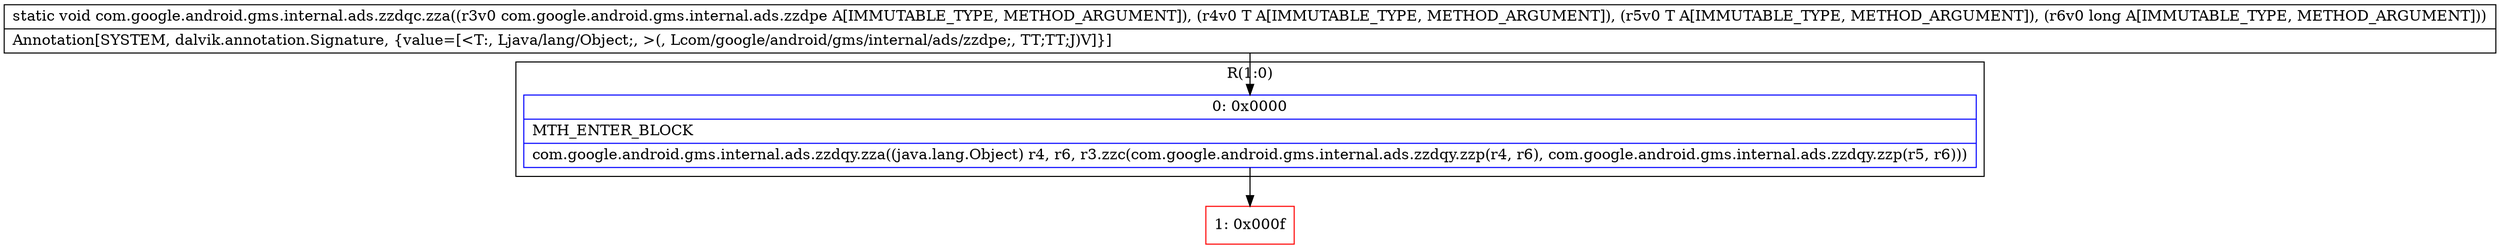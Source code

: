 digraph "CFG forcom.google.android.gms.internal.ads.zzdqc.zza(Lcom\/google\/android\/gms\/internal\/ads\/zzdpe;Ljava\/lang\/Object;Ljava\/lang\/Object;J)V" {
subgraph cluster_Region_1130686885 {
label = "R(1:0)";
node [shape=record,color=blue];
Node_0 [shape=record,label="{0\:\ 0x0000|MTH_ENTER_BLOCK\l|com.google.android.gms.internal.ads.zzdqy.zza((java.lang.Object) r4, r6, r3.zzc(com.google.android.gms.internal.ads.zzdqy.zzp(r4, r6), com.google.android.gms.internal.ads.zzdqy.zzp(r5, r6)))\l}"];
}
Node_1 [shape=record,color=red,label="{1\:\ 0x000f}"];
MethodNode[shape=record,label="{static void com.google.android.gms.internal.ads.zzdqc.zza((r3v0 com.google.android.gms.internal.ads.zzdpe A[IMMUTABLE_TYPE, METHOD_ARGUMENT]), (r4v0 T A[IMMUTABLE_TYPE, METHOD_ARGUMENT]), (r5v0 T A[IMMUTABLE_TYPE, METHOD_ARGUMENT]), (r6v0 long A[IMMUTABLE_TYPE, METHOD_ARGUMENT]))  | Annotation[SYSTEM, dalvik.annotation.Signature, \{value=[\<T:, Ljava\/lang\/Object;, \>(, Lcom\/google\/android\/gms\/internal\/ads\/zzdpe;, TT;TT;J)V]\}]\l}"];
MethodNode -> Node_0;
Node_0 -> Node_1;
}

